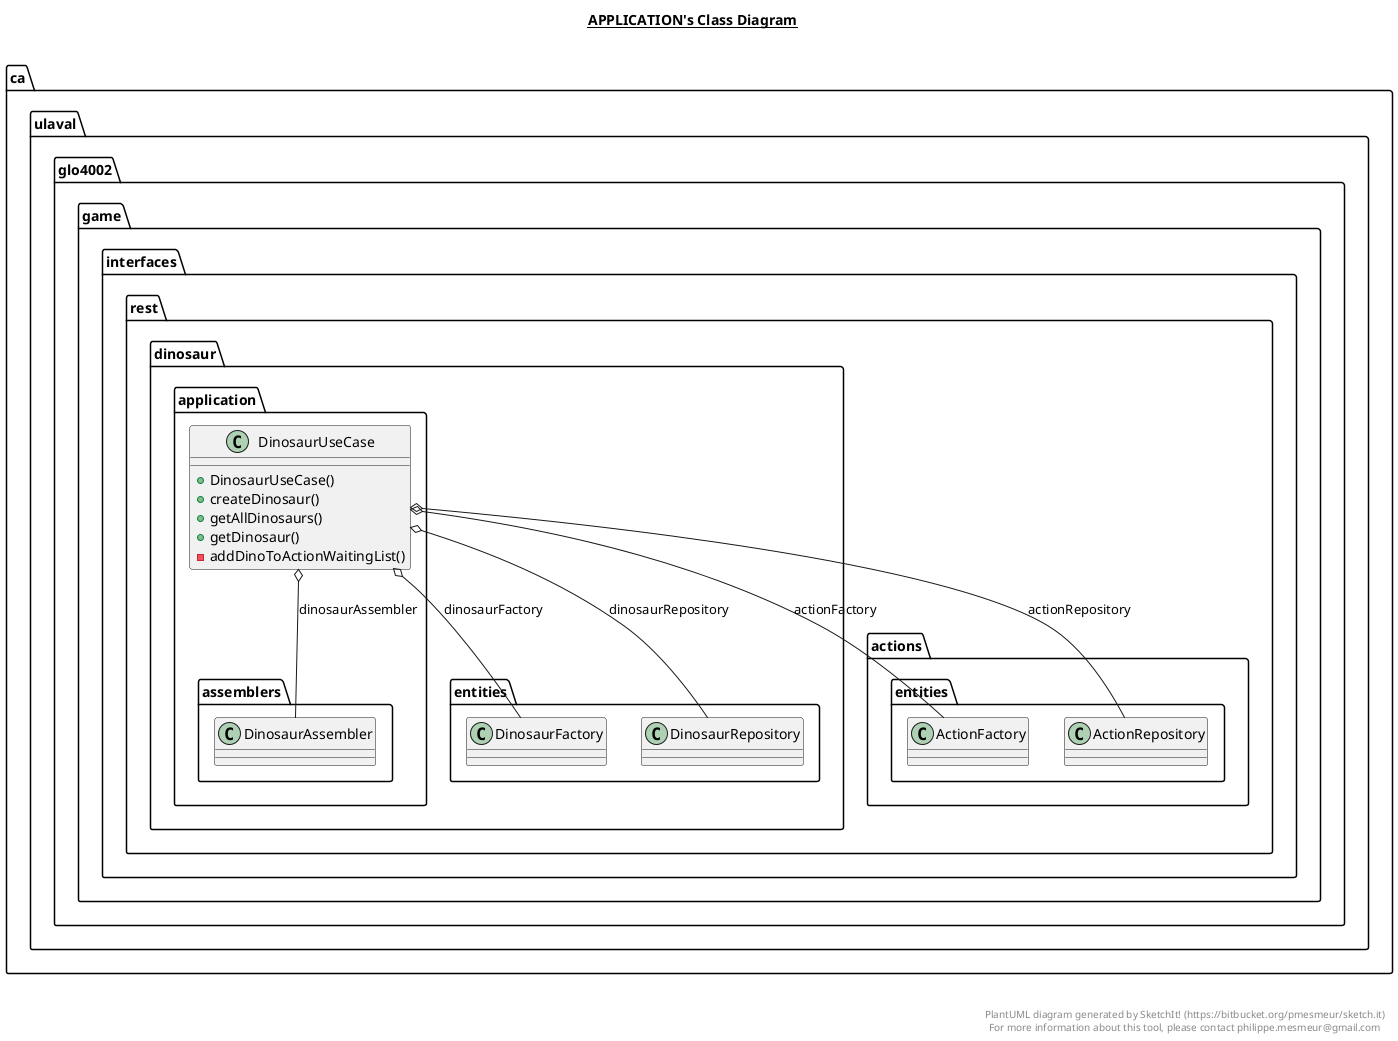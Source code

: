 @startuml

title __APPLICATION's Class Diagram__\n

  namespace ca.ulaval.glo4002.game {
    namespace interfaces.rest {
      namespace dinosaur.application {
        class ca.ulaval.glo4002.game.interfaces.rest.dinosaur.application.DinosaurUseCase {
            + DinosaurUseCase()
            + createDinosaur()
            + getAllDinosaurs()
            + getDinosaur()
            - addDinoToActionWaitingList()
        }
      }
    }
  }
  

  ca.ulaval.glo4002.game.interfaces.rest.dinosaur.application.DinosaurUseCase o-- ca.ulaval.glo4002.game.interfaces.rest.actions.entities.ActionFactory : actionFactory
  ca.ulaval.glo4002.game.interfaces.rest.dinosaur.application.DinosaurUseCase o-- ca.ulaval.glo4002.game.interfaces.rest.actions.entities.ActionRepository : actionRepository
  ca.ulaval.glo4002.game.interfaces.rest.dinosaur.application.DinosaurUseCase o-- ca.ulaval.glo4002.game.interfaces.rest.dinosaur.application.assemblers.DinosaurAssembler : dinosaurAssembler
  ca.ulaval.glo4002.game.interfaces.rest.dinosaur.application.DinosaurUseCase o-- ca.ulaval.glo4002.game.interfaces.rest.dinosaur.entities.DinosaurFactory : dinosaurFactory
  ca.ulaval.glo4002.game.interfaces.rest.dinosaur.application.DinosaurUseCase o-- ca.ulaval.glo4002.game.interfaces.rest.dinosaur.entities.DinosaurRepository : dinosaurRepository


right footer


PlantUML diagram generated by SketchIt! (https://bitbucket.org/pmesmeur/sketch.it)
For more information about this tool, please contact philippe.mesmeur@gmail.com
endfooter

@enduml
